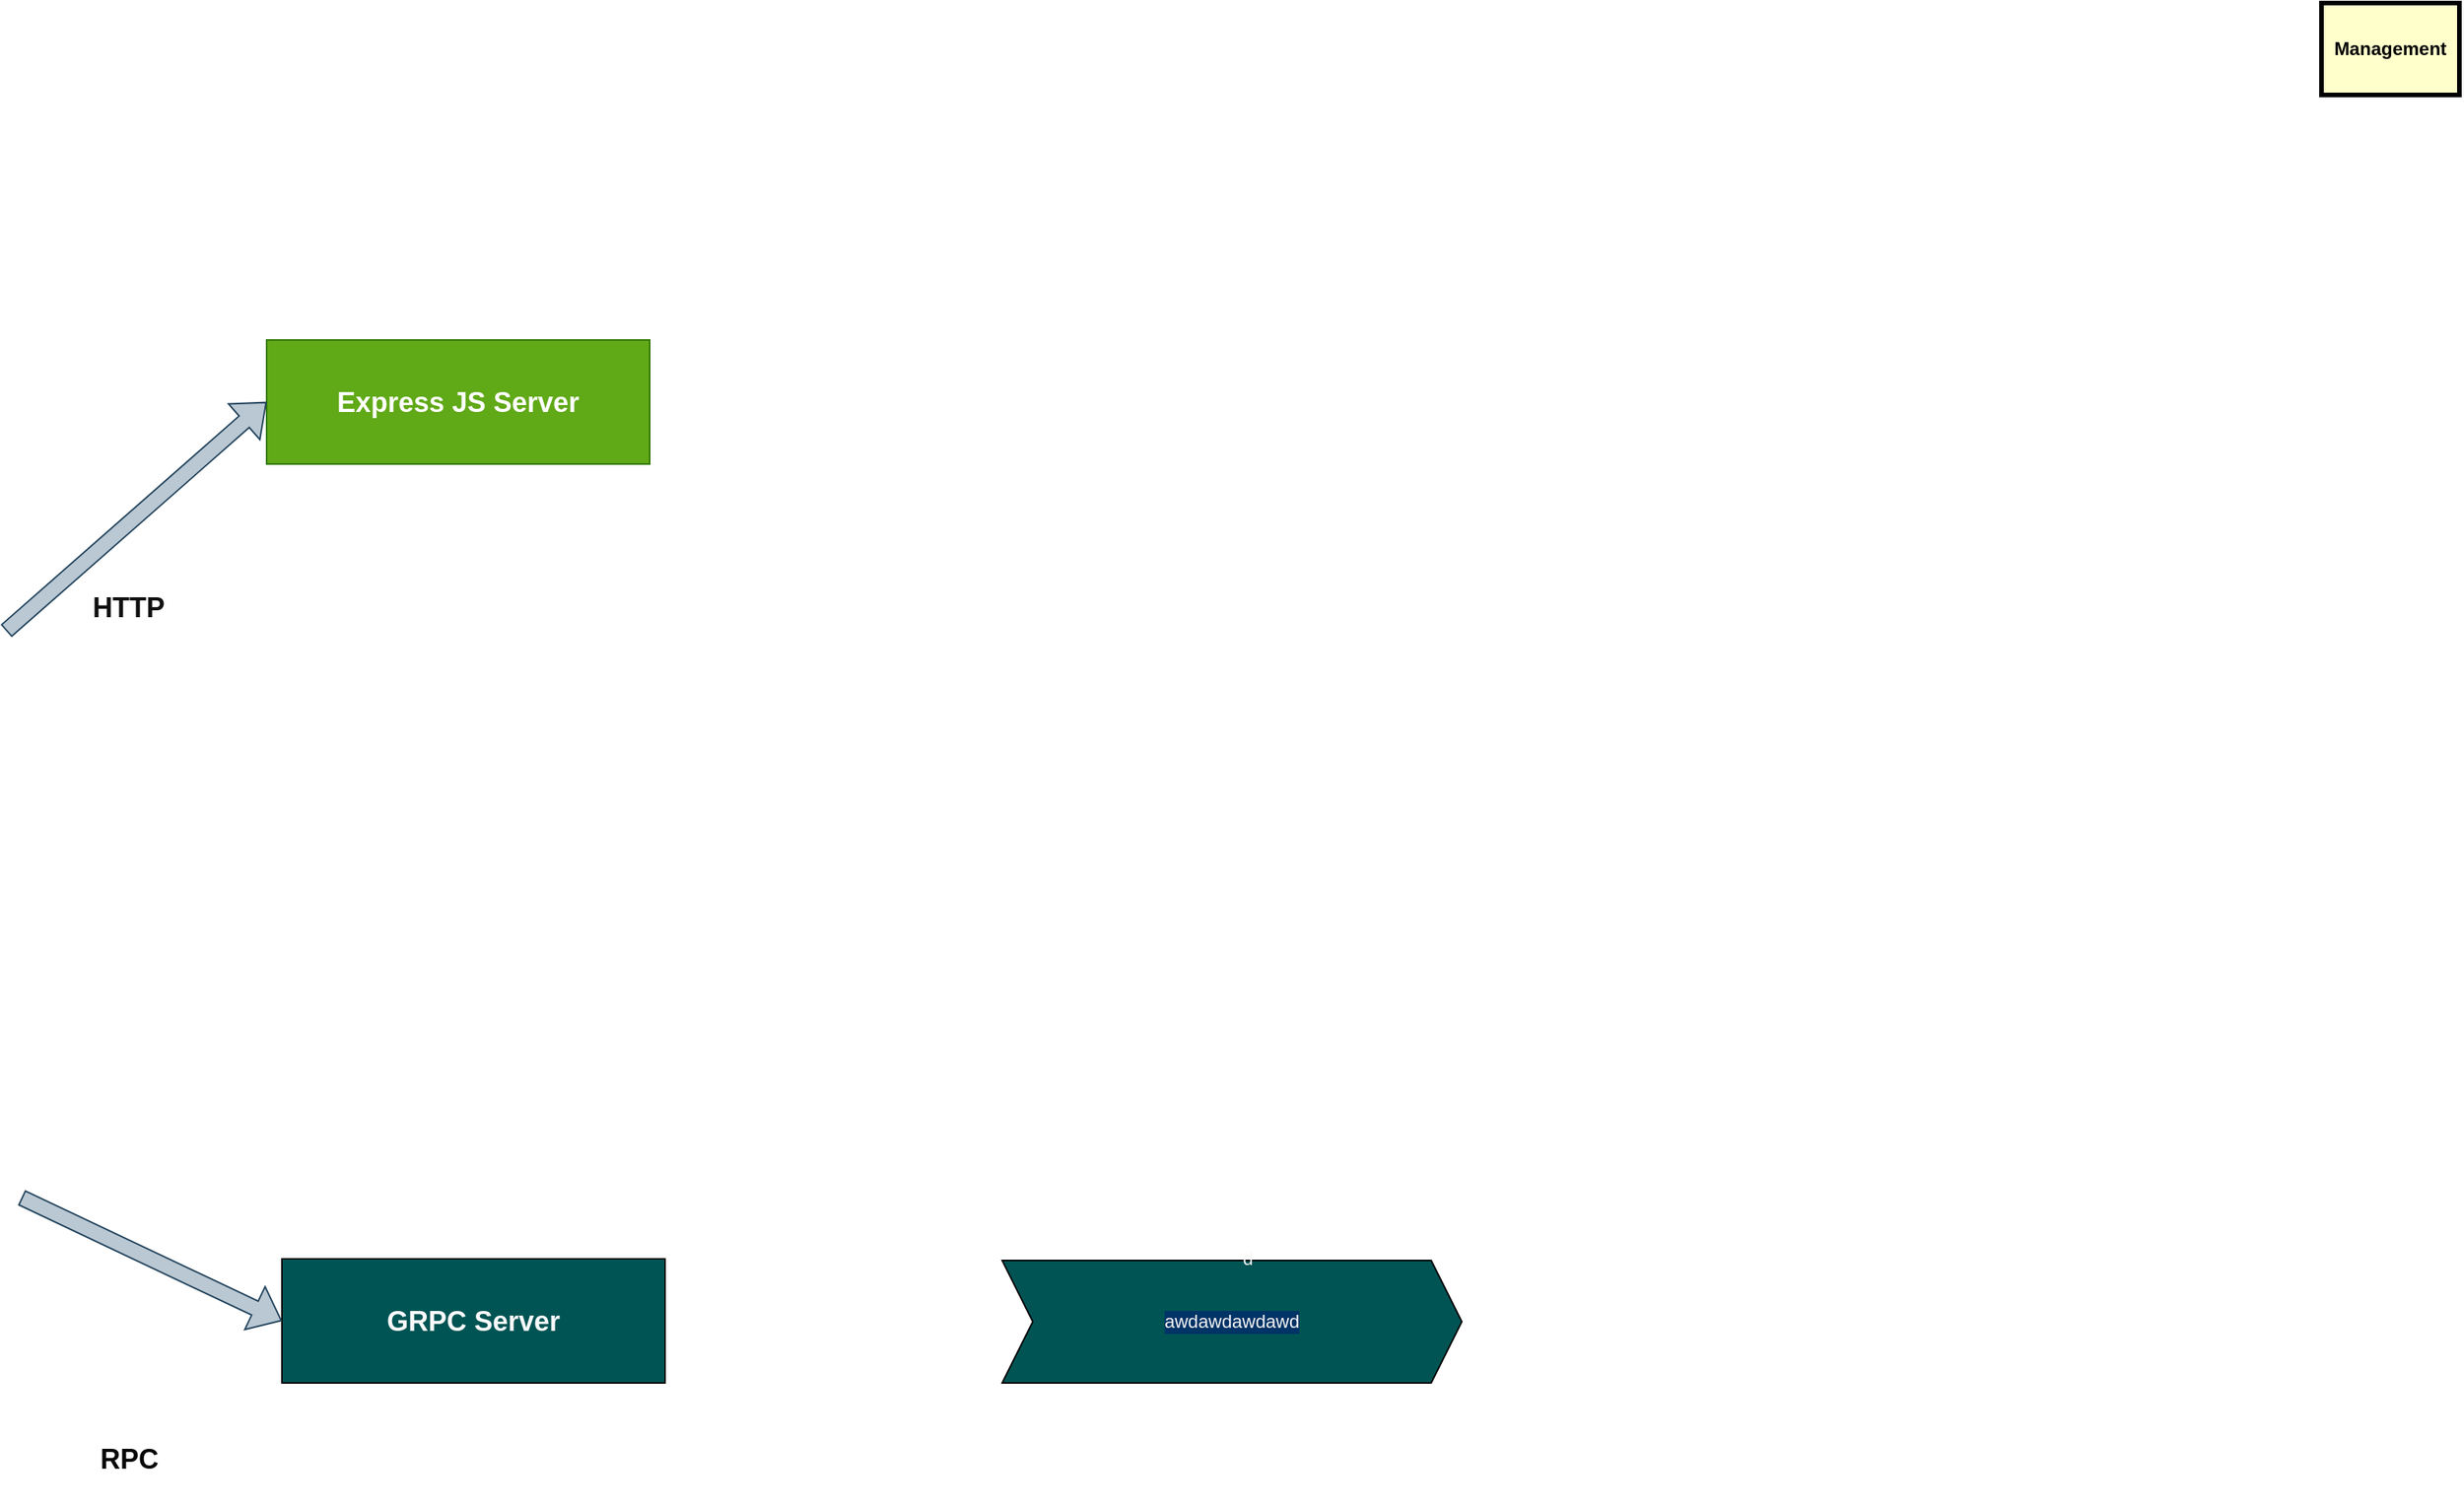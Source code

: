 <mxfile version="20.1.2" type="github">
  <diagram name="Page-1" id="c7558073-3199-34d8-9f00-42111426c3f3">
    <mxGraphModel dx="2728" dy="974" grid="1" gridSize="10" guides="1" tooltips="1" connect="1" arrows="1" fold="1" page="1" pageScale="1" pageWidth="826" pageHeight="1169" background="none" math="0" shadow="0">
      <root>
        <mxCell id="0" />
        <mxCell id="1" parent="0" />
        <mxCell id="12" value="Management" style="whiteSpace=wrap;align=center;verticalAlign=middle;fontStyle=1;strokeWidth=3;fillColor=#FFFFCC" parent="1" vertex="1">
          <mxGeometry x="691" y="60.0" width="90" height="60" as="geometry" />
        </mxCell>
        <mxCell id="ldNRHptSl9KDKegGykvh-97" value="&lt;h2 style=&quot;line-height: 0.8;&quot;&gt;Express JS Server&lt;/h2&gt;" style="rounded=0;whiteSpace=wrap;html=1;fillColor=#60a917;fontColor=#ffffff;strokeColor=#2D7600;" vertex="1" parent="1">
          <mxGeometry x="-650" y="280" width="250" height="81" as="geometry" />
        </mxCell>
        <mxCell id="ldNRHptSl9KDKegGykvh-98" value="&lt;h2&gt;&lt;font color=&quot;#FAFAFA&quot;&gt;GRPC Server&lt;br&gt;&lt;/font&gt;&lt;/h2&gt;" style="rounded=0;whiteSpace=wrap;html=1;fillColor=#005454;" vertex="1" parent="1">
          <mxGeometry x="-640" y="880" width="250" height="81" as="geometry" />
        </mxCell>
        <mxCell id="ldNRHptSl9KDKegGykvh-100" value="" style="shape=flexArrow;endArrow=classic;html=1;rounded=0;fontColor=#FAFAFA;entryX=0;entryY=0.5;entryDx=0;entryDy=0;fillColor=#bac8d3;strokeColor=#23445d;" edge="1" parent="1" target="ldNRHptSl9KDKegGykvh-98">
          <mxGeometry width="50" height="50" relative="1" as="geometry">
            <mxPoint x="-810" y="840" as="sourcePoint" />
            <mxPoint x="-770" y="350" as="targetPoint" />
          </mxGeometry>
        </mxCell>
        <mxCell id="ldNRHptSl9KDKegGykvh-103" value="" style="shape=flexArrow;endArrow=classic;html=1;rounded=0;fontColor=#FAFAFA;entryX=0;entryY=0.5;entryDx=0;entryDy=0;fillColor=#bac8d3;strokeColor=#23445d;" edge="1" parent="1" target="ldNRHptSl9KDKegGykvh-97">
          <mxGeometry width="50" height="50" relative="1" as="geometry">
            <mxPoint x="-820" y="470" as="sourcePoint" />
            <mxPoint x="-766" y="152" as="targetPoint" />
            <Array as="points" />
          </mxGeometry>
        </mxCell>
        <mxCell id="ldNRHptSl9KDKegGykvh-104" value="&lt;h2&gt;&lt;font color=&quot;#0F0F0F&quot;&gt;HTTP&lt;/font&gt;&lt;/h2&gt;" style="text;html=1;strokeColor=none;fillColor=none;align=center;verticalAlign=middle;whiteSpace=wrap;rounded=0;fontColor=#FAFAFA;" vertex="1" parent="1">
          <mxGeometry x="-770" y="440" width="60" height="30" as="geometry" />
        </mxCell>
        <mxCell id="ldNRHptSl9KDKegGykvh-106" value="&lt;h2&gt;RPC&lt;/h2&gt;" style="text;html=1;align=center;verticalAlign=middle;resizable=0;points=[];autosize=1;strokeColor=none;fillColor=none;fontColor=#080808;" vertex="1" parent="1">
          <mxGeometry x="-770" y="981" width="60" height="60" as="geometry" />
        </mxCell>
        <mxCell id="ldNRHptSl9KDKegGykvh-112" value="awdawdawdawd" style="shape=step;perimeter=stepPerimeter;whiteSpace=wrap;html=1;fixedSize=1;labelBackgroundColor=#003366;fontColor=#F7F7F7;fillColor=#005454;" vertex="1" parent="1">
          <mxGeometry x="-170" y="881" width="300" height="80" as="geometry" />
        </mxCell>
        <mxCell id="ldNRHptSl9KDKegGykvh-116" value="d" style="text;html=1;resizable=0;autosize=1;align=center;verticalAlign=middle;points=[];fillColor=none;strokeColor=none;rounded=0;labelBackgroundColor=none;fontColor=#F7F7F7;" vertex="1" parent="1">
          <mxGeometry x="-25" y="865" width="30" height="30" as="geometry" />
        </mxCell>
      </root>
    </mxGraphModel>
  </diagram>
</mxfile>
